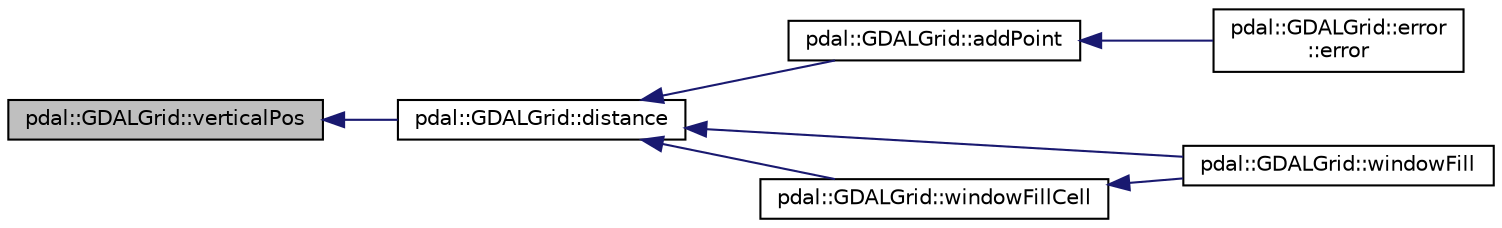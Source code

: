 digraph "pdal::GDALGrid::verticalPos"
{
  edge [fontname="Helvetica",fontsize="10",labelfontname="Helvetica",labelfontsize="10"];
  node [fontname="Helvetica",fontsize="10",shape=record];
  rankdir="LR";
  Node1 [label="pdal::GDALGrid::verticalPos",height=0.2,width=0.4,color="black", fillcolor="grey75", style="filled", fontcolor="black"];
  Node1 -> Node2 [dir="back",color="midnightblue",fontsize="10",style="solid",fontname="Helvetica"];
  Node2 [label="pdal::GDALGrid::distance",height=0.2,width=0.4,color="black", fillcolor="white", style="filled",URL="$classpdal_1_1GDALGrid.html#af93a4a87c937433d3d82c050c0bd86bc"];
  Node2 -> Node3 [dir="back",color="midnightblue",fontsize="10",style="solid",fontname="Helvetica"];
  Node3 [label="pdal::GDALGrid::addPoint",height=0.2,width=0.4,color="black", fillcolor="white", style="filled",URL="$classpdal_1_1GDALGrid.html#aa30bd94fd681e2028b534907ba8ec8c7"];
  Node3 -> Node4 [dir="back",color="midnightblue",fontsize="10",style="solid",fontname="Helvetica"];
  Node4 [label="pdal::GDALGrid::error\l::error",height=0.2,width=0.4,color="black", fillcolor="white", style="filled",URL="$structpdal_1_1GDALGrid_1_1error.html#a5d434974154fa575501f14fe275256bf"];
  Node2 -> Node5 [dir="back",color="midnightblue",fontsize="10",style="solid",fontname="Helvetica"];
  Node5 [label="pdal::GDALGrid::windowFill",height=0.2,width=0.4,color="black", fillcolor="white", style="filled",URL="$classpdal_1_1GDALGrid.html#a6d007895673773ba42badba875bb5410"];
  Node2 -> Node6 [dir="back",color="midnightblue",fontsize="10",style="solid",fontname="Helvetica"];
  Node6 [label="pdal::GDALGrid::windowFillCell",height=0.2,width=0.4,color="black", fillcolor="white", style="filled",URL="$classpdal_1_1GDALGrid.html#a3df67e9df954c3b14c421e6319abbc93"];
  Node6 -> Node5 [dir="back",color="midnightblue",fontsize="10",style="solid",fontname="Helvetica"];
}
